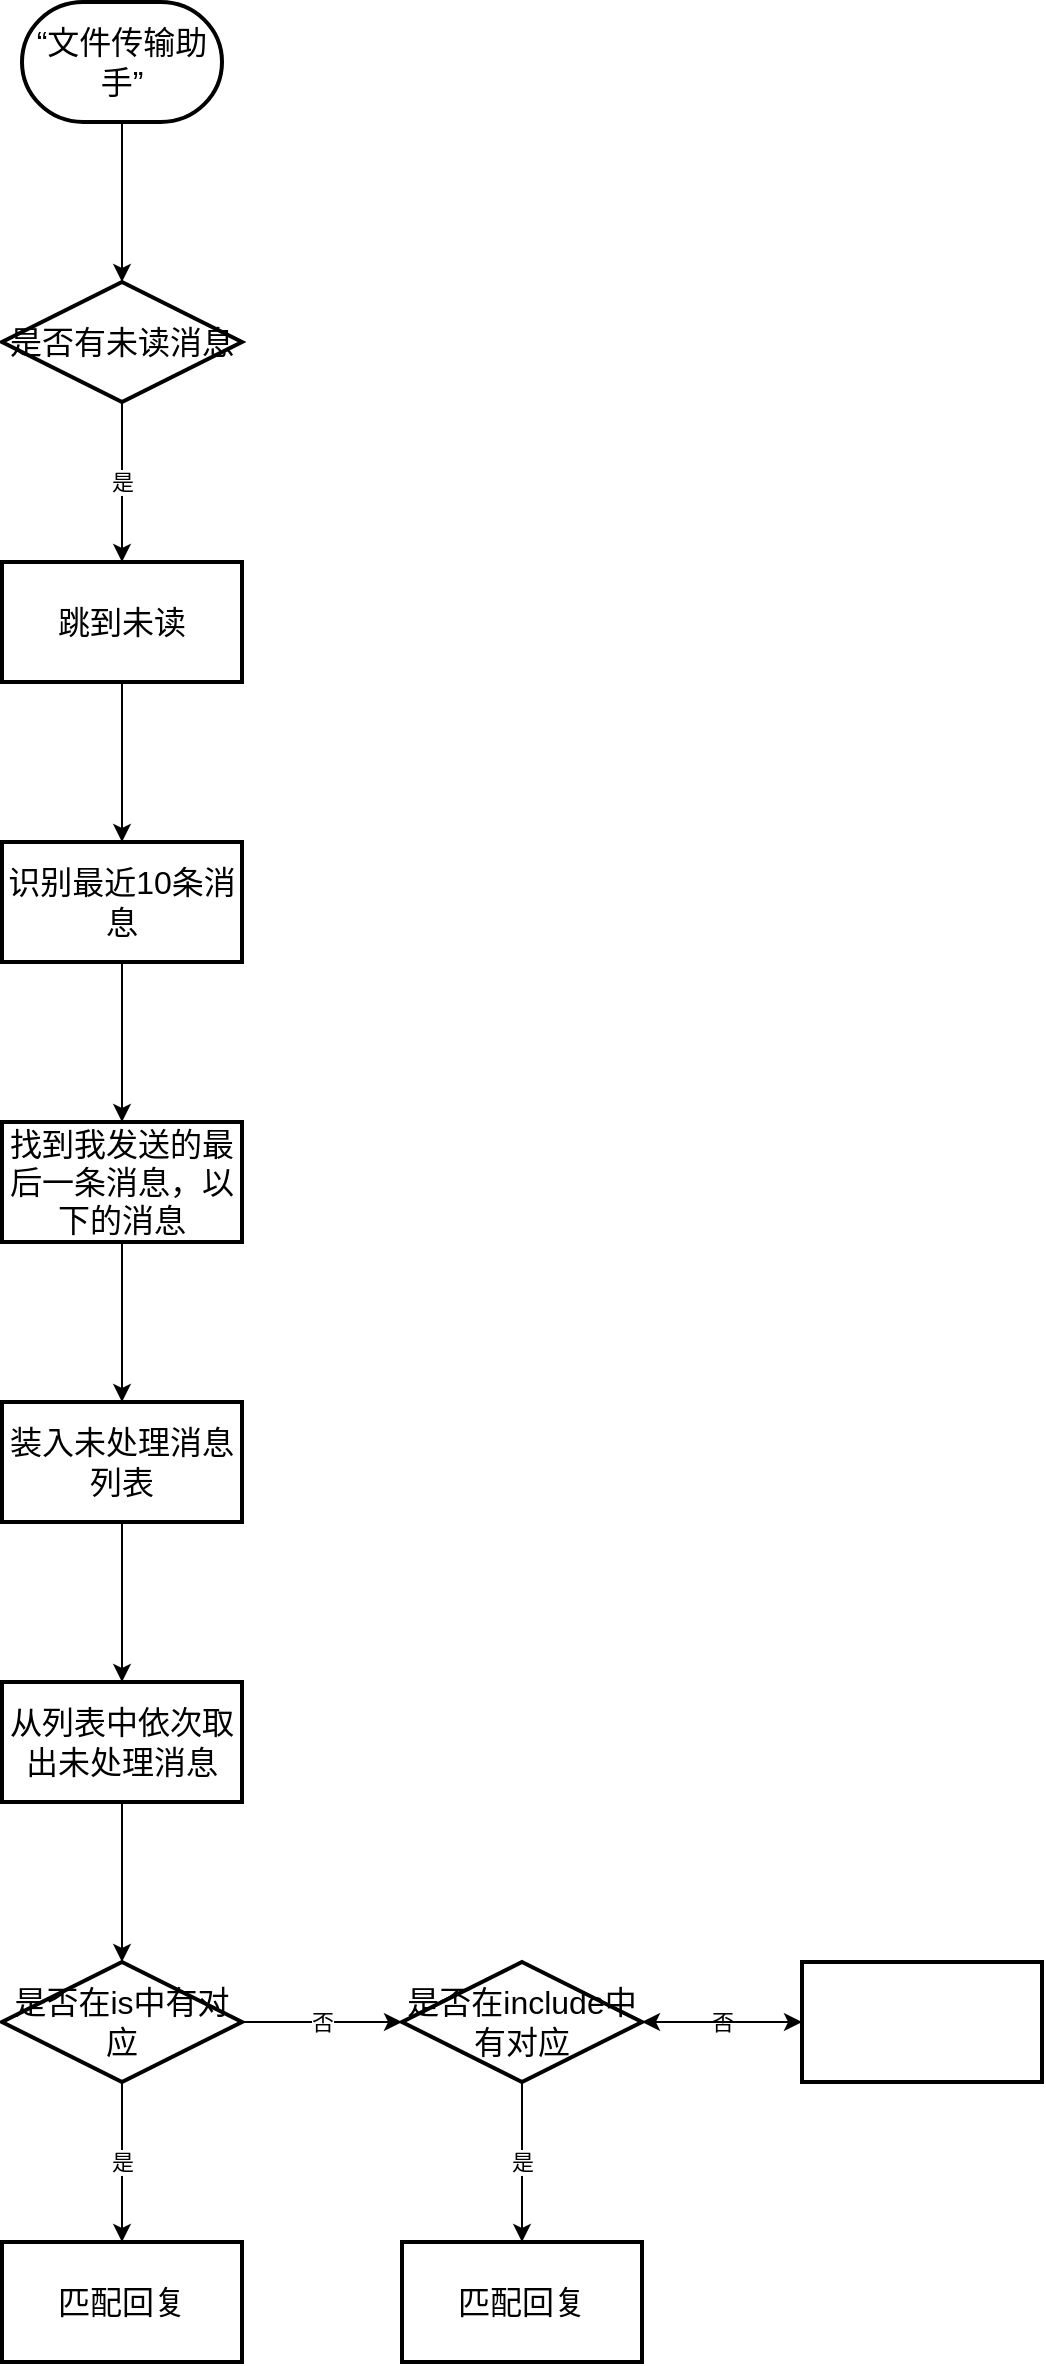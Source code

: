 <mxfile version="21.6.8" type="github">
  <diagram name="第 1 页" id="HLCkWzVpEHCjr5P5NUDH">
    <mxGraphModel dx="840" dy="427" grid="1" gridSize="10" guides="1" tooltips="1" connect="1" arrows="1" fold="1" page="1" pageScale="1" pageWidth="827" pageHeight="1169" math="0" shadow="0">
      <root>
        <mxCell id="0" />
        <mxCell id="1" parent="0" />
        <mxCell id="TTZNESWrUmOEkP3UjsEZ-3" value="" style="edgeStyle=orthogonalEdgeStyle;rounded=0;orthogonalLoop=1;jettySize=auto;html=1;" edge="1" parent="1" source="TTZNESWrUmOEkP3UjsEZ-1" target="TTZNESWrUmOEkP3UjsEZ-2">
          <mxGeometry relative="1" as="geometry" />
        </mxCell>
        <mxCell id="TTZNESWrUmOEkP3UjsEZ-1" value="“文件传输助手”" style="strokeWidth=2;html=1;shape=mxgraph.flowchart.terminator;whiteSpace=wrap;fontSize=16;" vertex="1" parent="1">
          <mxGeometry x="360" y="150" width="100" height="60" as="geometry" />
        </mxCell>
        <mxCell id="TTZNESWrUmOEkP3UjsEZ-5" value="是" style="edgeStyle=orthogonalEdgeStyle;rounded=0;orthogonalLoop=1;jettySize=auto;html=1;" edge="1" parent="1" source="TTZNESWrUmOEkP3UjsEZ-2" target="TTZNESWrUmOEkP3UjsEZ-4">
          <mxGeometry relative="1" as="geometry" />
        </mxCell>
        <mxCell id="TTZNESWrUmOEkP3UjsEZ-2" value="是否有未读消息" style="whiteSpace=wrap;html=1;fontSize=16;strokeWidth=2;shape=mxgraph.flowchart.decision;" vertex="1" parent="1">
          <mxGeometry x="350" y="290" width="120" height="60" as="geometry" />
        </mxCell>
        <mxCell id="TTZNESWrUmOEkP3UjsEZ-9" value="" style="edgeStyle=orthogonalEdgeStyle;rounded=0;orthogonalLoop=1;jettySize=auto;html=1;" edge="1" parent="1" source="TTZNESWrUmOEkP3UjsEZ-4" target="TTZNESWrUmOEkP3UjsEZ-8">
          <mxGeometry relative="1" as="geometry" />
        </mxCell>
        <mxCell id="TTZNESWrUmOEkP3UjsEZ-4" value="跳到未读" style="whiteSpace=wrap;html=1;fontSize=16;strokeWidth=2;" vertex="1" parent="1">
          <mxGeometry x="350" y="430" width="120" height="60" as="geometry" />
        </mxCell>
        <mxCell id="TTZNESWrUmOEkP3UjsEZ-15" value="" style="edgeStyle=orthogonalEdgeStyle;rounded=0;orthogonalLoop=1;jettySize=auto;html=1;" edge="1" parent="1" source="TTZNESWrUmOEkP3UjsEZ-8" target="TTZNESWrUmOEkP3UjsEZ-14">
          <mxGeometry relative="1" as="geometry" />
        </mxCell>
        <mxCell id="TTZNESWrUmOEkP3UjsEZ-8" value="识别最近10条消息" style="whiteSpace=wrap;html=1;fontSize=16;strokeWidth=2;" vertex="1" parent="1">
          <mxGeometry x="350" y="570" width="120" height="60" as="geometry" />
        </mxCell>
        <mxCell id="TTZNESWrUmOEkP3UjsEZ-17" value="" style="edgeStyle=orthogonalEdgeStyle;rounded=0;orthogonalLoop=1;jettySize=auto;html=1;" edge="1" parent="1" source="TTZNESWrUmOEkP3UjsEZ-14" target="TTZNESWrUmOEkP3UjsEZ-16">
          <mxGeometry relative="1" as="geometry" />
        </mxCell>
        <mxCell id="TTZNESWrUmOEkP3UjsEZ-14" value="找到我发送的最后一条消息，以下的消息" style="whiteSpace=wrap;html=1;fontSize=16;strokeWidth=2;" vertex="1" parent="1">
          <mxGeometry x="350" y="710" width="120" height="60" as="geometry" />
        </mxCell>
        <mxCell id="TTZNESWrUmOEkP3UjsEZ-19" value="" style="edgeStyle=orthogonalEdgeStyle;rounded=0;orthogonalLoop=1;jettySize=auto;html=1;" edge="1" parent="1" source="TTZNESWrUmOEkP3UjsEZ-16" target="TTZNESWrUmOEkP3UjsEZ-18">
          <mxGeometry relative="1" as="geometry" />
        </mxCell>
        <mxCell id="TTZNESWrUmOEkP3UjsEZ-16" value="装入未处理消息列表" style="whiteSpace=wrap;html=1;fontSize=16;strokeWidth=2;" vertex="1" parent="1">
          <mxGeometry x="350" y="850" width="120" height="60" as="geometry" />
        </mxCell>
        <mxCell id="TTZNESWrUmOEkP3UjsEZ-21" value="" style="edgeStyle=orthogonalEdgeStyle;rounded=0;orthogonalLoop=1;jettySize=auto;html=1;" edge="1" parent="1" source="TTZNESWrUmOEkP3UjsEZ-18" target="TTZNESWrUmOEkP3UjsEZ-20">
          <mxGeometry relative="1" as="geometry" />
        </mxCell>
        <mxCell id="TTZNESWrUmOEkP3UjsEZ-18" value="从列表中依次取出未处理消息" style="whiteSpace=wrap;html=1;fontSize=16;strokeWidth=2;" vertex="1" parent="1">
          <mxGeometry x="350" y="990" width="120" height="60" as="geometry" />
        </mxCell>
        <mxCell id="TTZNESWrUmOEkP3UjsEZ-23" value="是" style="edgeStyle=orthogonalEdgeStyle;rounded=0;orthogonalLoop=1;jettySize=auto;html=1;" edge="1" parent="1" source="TTZNESWrUmOEkP3UjsEZ-20" target="TTZNESWrUmOEkP3UjsEZ-22">
          <mxGeometry relative="1" as="geometry" />
        </mxCell>
        <mxCell id="TTZNESWrUmOEkP3UjsEZ-25" value="否" style="edgeStyle=orthogonalEdgeStyle;rounded=0;orthogonalLoop=1;jettySize=auto;html=1;" edge="1" parent="1" source="TTZNESWrUmOEkP3UjsEZ-20" target="TTZNESWrUmOEkP3UjsEZ-24">
          <mxGeometry relative="1" as="geometry" />
        </mxCell>
        <mxCell id="TTZNESWrUmOEkP3UjsEZ-20" value="是否在is中有对应" style="whiteSpace=wrap;html=1;fontSize=16;strokeWidth=2;shape=mxgraph.flowchart.decision;" vertex="1" parent="1">
          <mxGeometry x="350" y="1130" width="120" height="60" as="geometry" />
        </mxCell>
        <mxCell id="TTZNESWrUmOEkP3UjsEZ-22" value="匹配回复" style="whiteSpace=wrap;html=1;fontSize=16;strokeWidth=2;" vertex="1" parent="1">
          <mxGeometry x="350" y="1270" width="120" height="60" as="geometry" />
        </mxCell>
        <mxCell id="TTZNESWrUmOEkP3UjsEZ-27" value="是" style="edgeStyle=orthogonalEdgeStyle;rounded=0;orthogonalLoop=1;jettySize=auto;html=1;" edge="1" parent="1" source="TTZNESWrUmOEkP3UjsEZ-24" target="TTZNESWrUmOEkP3UjsEZ-26">
          <mxGeometry relative="1" as="geometry" />
        </mxCell>
        <mxCell id="TTZNESWrUmOEkP3UjsEZ-29" value="否" style="edgeStyle=orthogonalEdgeStyle;rounded=0;orthogonalLoop=1;jettySize=auto;html=1;" edge="1" parent="1" source="TTZNESWrUmOEkP3UjsEZ-24" target="TTZNESWrUmOEkP3UjsEZ-28">
          <mxGeometry relative="1" as="geometry" />
        </mxCell>
        <mxCell id="TTZNESWrUmOEkP3UjsEZ-24" value="是否在include中有对应" style="whiteSpace=wrap;html=1;fontSize=16;strokeWidth=2;shape=mxgraph.flowchart.decision;" vertex="1" parent="1">
          <mxGeometry x="550" y="1130" width="120" height="60" as="geometry" />
        </mxCell>
        <mxCell id="TTZNESWrUmOEkP3UjsEZ-26" value="匹配回复" style="whiteSpace=wrap;html=1;fontSize=16;strokeWidth=2;" vertex="1" parent="1">
          <mxGeometry x="550" y="1270" width="120" height="60" as="geometry" />
        </mxCell>
        <mxCell id="TTZNESWrUmOEkP3UjsEZ-30" value="" style="edgeStyle=orthogonalEdgeStyle;rounded=0;orthogonalLoop=1;jettySize=auto;html=1;" edge="1" parent="1" source="TTZNESWrUmOEkP3UjsEZ-28" target="TTZNESWrUmOEkP3UjsEZ-24">
          <mxGeometry relative="1" as="geometry" />
        </mxCell>
        <mxCell id="TTZNESWrUmOEkP3UjsEZ-28" value="" style="whiteSpace=wrap;html=1;fontSize=16;strokeWidth=2;" vertex="1" parent="1">
          <mxGeometry x="750" y="1130" width="120" height="60" as="geometry" />
        </mxCell>
      </root>
    </mxGraphModel>
  </diagram>
</mxfile>
